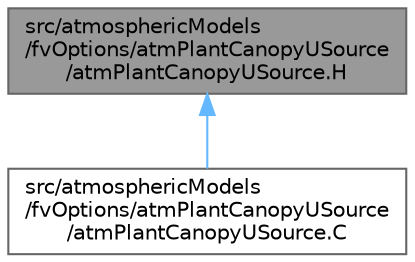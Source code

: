 digraph "src/atmosphericModels/fvOptions/atmPlantCanopyUSource/atmPlantCanopyUSource.H"
{
 // LATEX_PDF_SIZE
  bgcolor="transparent";
  edge [fontname=Helvetica,fontsize=10,labelfontname=Helvetica,labelfontsize=10];
  node [fontname=Helvetica,fontsize=10,shape=box,height=0.2,width=0.4];
  Node1 [id="Node000001",label="src/atmosphericModels\l/fvOptions/atmPlantCanopyUSource\l/atmPlantCanopyUSource.H",height=0.2,width=0.4,color="gray40", fillcolor="grey60", style="filled", fontcolor="black",tooltip=" "];
  Node1 -> Node2 [id="edge1_Node000001_Node000002",dir="back",color="steelblue1",style="solid",tooltip=" "];
  Node2 [id="Node000002",label="src/atmosphericModels\l/fvOptions/atmPlantCanopyUSource\l/atmPlantCanopyUSource.C",height=0.2,width=0.4,color="grey40", fillcolor="white", style="filled",URL="$atmPlantCanopyUSource_8C.html",tooltip=" "];
}
